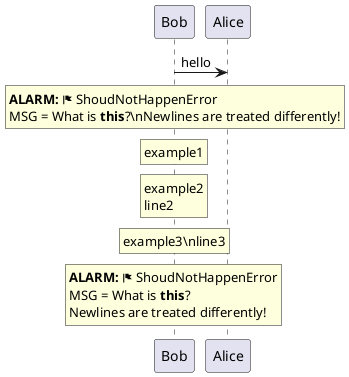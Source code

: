 {
  "sha1": "sjgrrvo9sycw9kcyakwtabwrjsan7dh",
  "insertion": {
    "when": "2024-06-04T17:28:45.164Z",
    "user": "plantuml@gmail.com"
  }
}
@startuml

!definelong RAISE_ALARM(part,alarmname,message)
rnote over part
  <b>ALARM:</b> <&flag> alarmname
  MSG = message
end note
!enddefinelong

!definelong RAISE_ALARM2(part,alarmname,message)
rnote over part : <b>ALARM:</b> <&flag> alarmname\nMSG = message
!enddefinelong

Bob->Alice : hello
RAISE_ALARM(Bob,ShoudNotHappenError,What is <b>this</b>?\nNewlines are treated differently!)
rnote over Bob : example1
rnote over Bob : example2\nline2
rnote over Bob
example3\nline3
end note
RAISE_ALARM2(Bob,ShoudNotHappenError,What is <b>this</b>?\nNewlines are treated differently!)

@enduml
